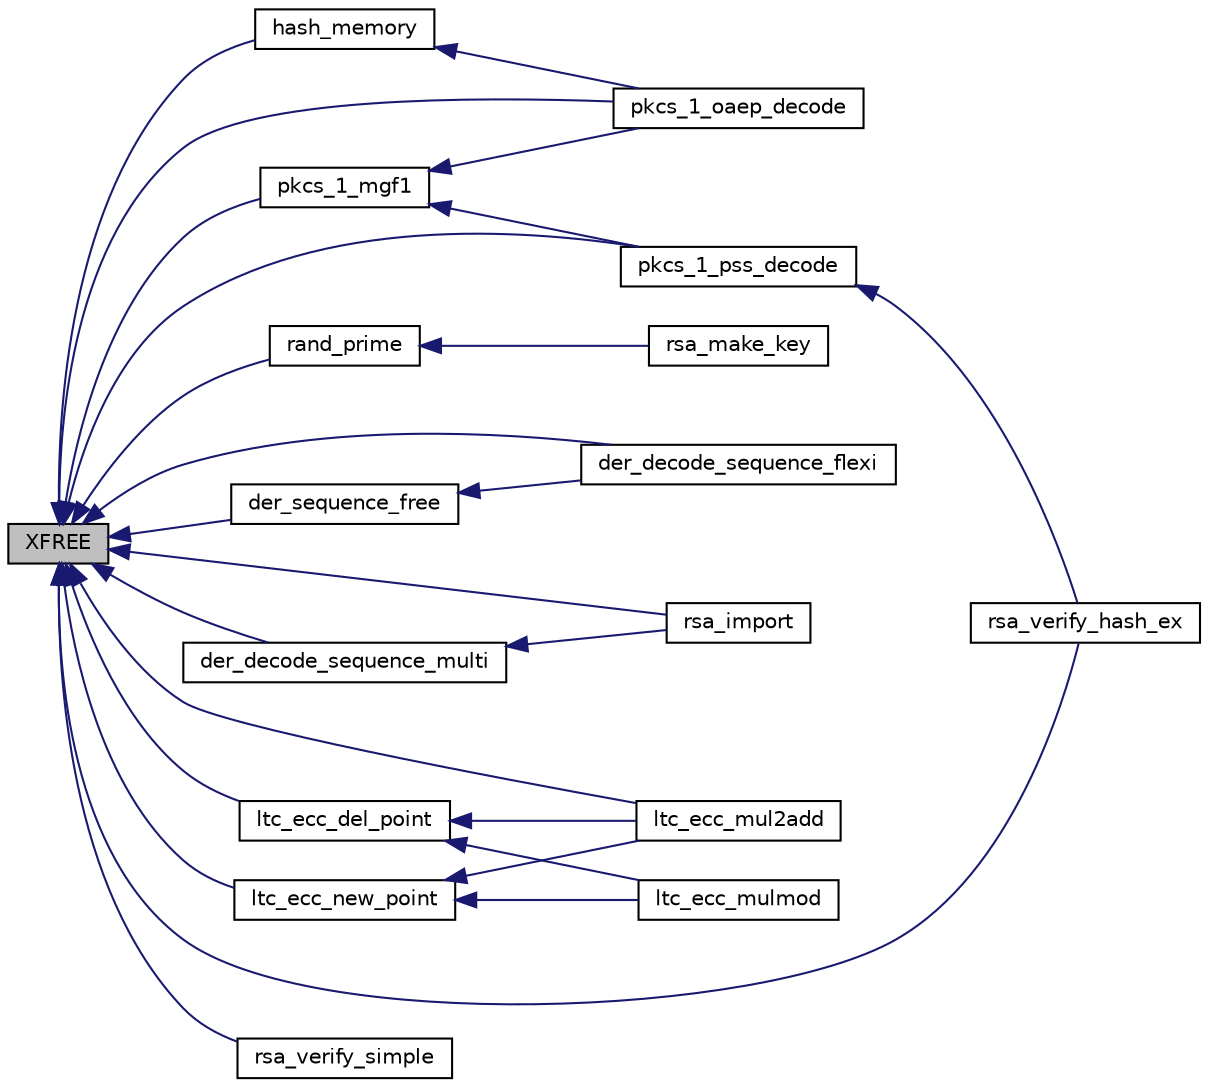 digraph G
{
  edge [fontname="Helvetica",fontsize="10",labelfontname="Helvetica",labelfontsize="10"];
  node [fontname="Helvetica",fontsize="10",shape=record];
  rankdir="LR";
  Node1 [label="XFREE",height=0.2,width=0.4,color="black", fillcolor="grey75", style="filled" fontcolor="black"];
  Node1 -> Node2 [dir="back",color="midnightblue",fontsize="10",style="solid",fontname="Helvetica"];
  Node2 [label="hash_memory",height=0.2,width=0.4,color="black", fillcolor="white", style="filled",URL="$tomcrypt__hash_8h.html#a8672bf28488595ef1519a6754498869c"];
  Node2 -> Node3 [dir="back",color="midnightblue",fontsize="10",style="solid",fontname="Helvetica"];
  Node3 [label="pkcs_1_oaep_decode",height=0.2,width=0.4,color="black", fillcolor="white", style="filled",URL="$pkcs__1__oaep__decode_8c.html#ab51588072c388a0deb0e0a2086b226f7"];
  Node1 -> Node4 [dir="back",color="midnightblue",fontsize="10",style="solid",fontname="Helvetica"];
  Node4 [label="rand_prime",height=0.2,width=0.4,color="black", fillcolor="white", style="filled",URL="$rand__prime_8c.html#a756aed6a613ea5a005bb97a4de155622"];
  Node4 -> Node5 [dir="back",color="midnightblue",fontsize="10",style="solid",fontname="Helvetica"];
  Node5 [label="rsa_make_key",height=0.2,width=0.4,color="black", fillcolor="white", style="filled",URL="$rsa__make__key_8c.html#aece58b13922a56a3fbcce677333dad9a"];
  Node1 -> Node6 [dir="back",color="midnightblue",fontsize="10",style="solid",fontname="Helvetica"];
  Node6 [label="der_decode_sequence_flexi",height=0.2,width=0.4,color="black", fillcolor="white", style="filled",URL="$der__decode__sequence__flexi_8c.html#acec68888a6eae3b64f54b37cfb43d9b1"];
  Node1 -> Node7 [dir="back",color="midnightblue",fontsize="10",style="solid",fontname="Helvetica"];
  Node7 [label="der_decode_sequence_multi",height=0.2,width=0.4,color="black", fillcolor="white", style="filled",URL="$der__decode__sequence__multi_8c.html#a6d86b670c8f3801b0fe6e2cd544df678"];
  Node7 -> Node8 [dir="back",color="midnightblue",fontsize="10",style="solid",fontname="Helvetica"];
  Node8 [label="rsa_import",height=0.2,width=0.4,color="black", fillcolor="white", style="filled",URL="$rsa__import_8c.html#aa80aefb08a282afe02c308cc19879d05"];
  Node1 -> Node9 [dir="back",color="midnightblue",fontsize="10",style="solid",fontname="Helvetica"];
  Node9 [label="der_sequence_free",height=0.2,width=0.4,color="black", fillcolor="white", style="filled",URL="$der__sequence__free_8c.html#ad47a79b60d0b0a1f13b5529dcbd4f5fa"];
  Node9 -> Node6 [dir="back",color="midnightblue",fontsize="10",style="solid",fontname="Helvetica"];
  Node1 -> Node10 [dir="back",color="midnightblue",fontsize="10",style="solid",fontname="Helvetica"];
  Node10 [label="ltc_ecc_mul2add",height=0.2,width=0.4,color="black", fillcolor="white", style="filled",URL="$ltc__ecc__mul2add_8c.html#a19662a974059fc12dd8860624b906a61"];
  Node1 -> Node11 [dir="back",color="midnightblue",fontsize="10",style="solid",fontname="Helvetica"];
  Node11 [label="ltc_ecc_new_point",height=0.2,width=0.4,color="black", fillcolor="white", style="filled",URL="$ltc__ecc__points_8c.html#a532af6ef2d0f6d1d8cd79e5f81e87cf8"];
  Node11 -> Node10 [dir="back",color="midnightblue",fontsize="10",style="solid",fontname="Helvetica"];
  Node11 -> Node12 [dir="back",color="midnightblue",fontsize="10",style="solid",fontname="Helvetica"];
  Node12 [label="ltc_ecc_mulmod",height=0.2,width=0.4,color="black", fillcolor="white", style="filled",URL="$ltc__ecc__mulmod_8c.html#a4b699a0ba26201e68db971b8ade9668d"];
  Node1 -> Node13 [dir="back",color="midnightblue",fontsize="10",style="solid",fontname="Helvetica"];
  Node13 [label="ltc_ecc_del_point",height=0.2,width=0.4,color="black", fillcolor="white", style="filled",URL="$ltc__ecc__points_8c.html#a4cef83a7c070c94ff78d4df10a7b624f"];
  Node13 -> Node10 [dir="back",color="midnightblue",fontsize="10",style="solid",fontname="Helvetica"];
  Node13 -> Node12 [dir="back",color="midnightblue",fontsize="10",style="solid",fontname="Helvetica"];
  Node1 -> Node14 [dir="back",color="midnightblue",fontsize="10",style="solid",fontname="Helvetica"];
  Node14 [label="pkcs_1_mgf1",height=0.2,width=0.4,color="black", fillcolor="white", style="filled",URL="$pkcs__1__mgf1_8c.html#a5b7fcf55a6c826c06e0e99f59ef2c6f8"];
  Node14 -> Node3 [dir="back",color="midnightblue",fontsize="10",style="solid",fontname="Helvetica"];
  Node14 -> Node15 [dir="back",color="midnightblue",fontsize="10",style="solid",fontname="Helvetica"];
  Node15 [label="pkcs_1_pss_decode",height=0.2,width=0.4,color="black", fillcolor="white", style="filled",URL="$pkcs__1__pss__decode_8c.html#a6aeacecd6b979acc2da875337f08eacc"];
  Node15 -> Node16 [dir="back",color="midnightblue",fontsize="10",style="solid",fontname="Helvetica"];
  Node16 [label="rsa_verify_hash_ex",height=0.2,width=0.4,color="black", fillcolor="white", style="filled",URL="$rsa__verify__hash_8c.html#a565eccd32d37b3e2c871a399bb5ad5f8"];
  Node1 -> Node3 [dir="back",color="midnightblue",fontsize="10",style="solid",fontname="Helvetica"];
  Node1 -> Node15 [dir="back",color="midnightblue",fontsize="10",style="solid",fontname="Helvetica"];
  Node1 -> Node8 [dir="back",color="midnightblue",fontsize="10",style="solid",fontname="Helvetica"];
  Node1 -> Node16 [dir="back",color="midnightblue",fontsize="10",style="solid",fontname="Helvetica"];
  Node1 -> Node17 [dir="back",color="midnightblue",fontsize="10",style="solid",fontname="Helvetica"];
  Node17 [label="rsa_verify_simple",height=0.2,width=0.4,color="black", fillcolor="white", style="filled",URL="$rsa__verify__simple_8c.html#a8fde4422680318c3d790a811a57498e8"];
}
